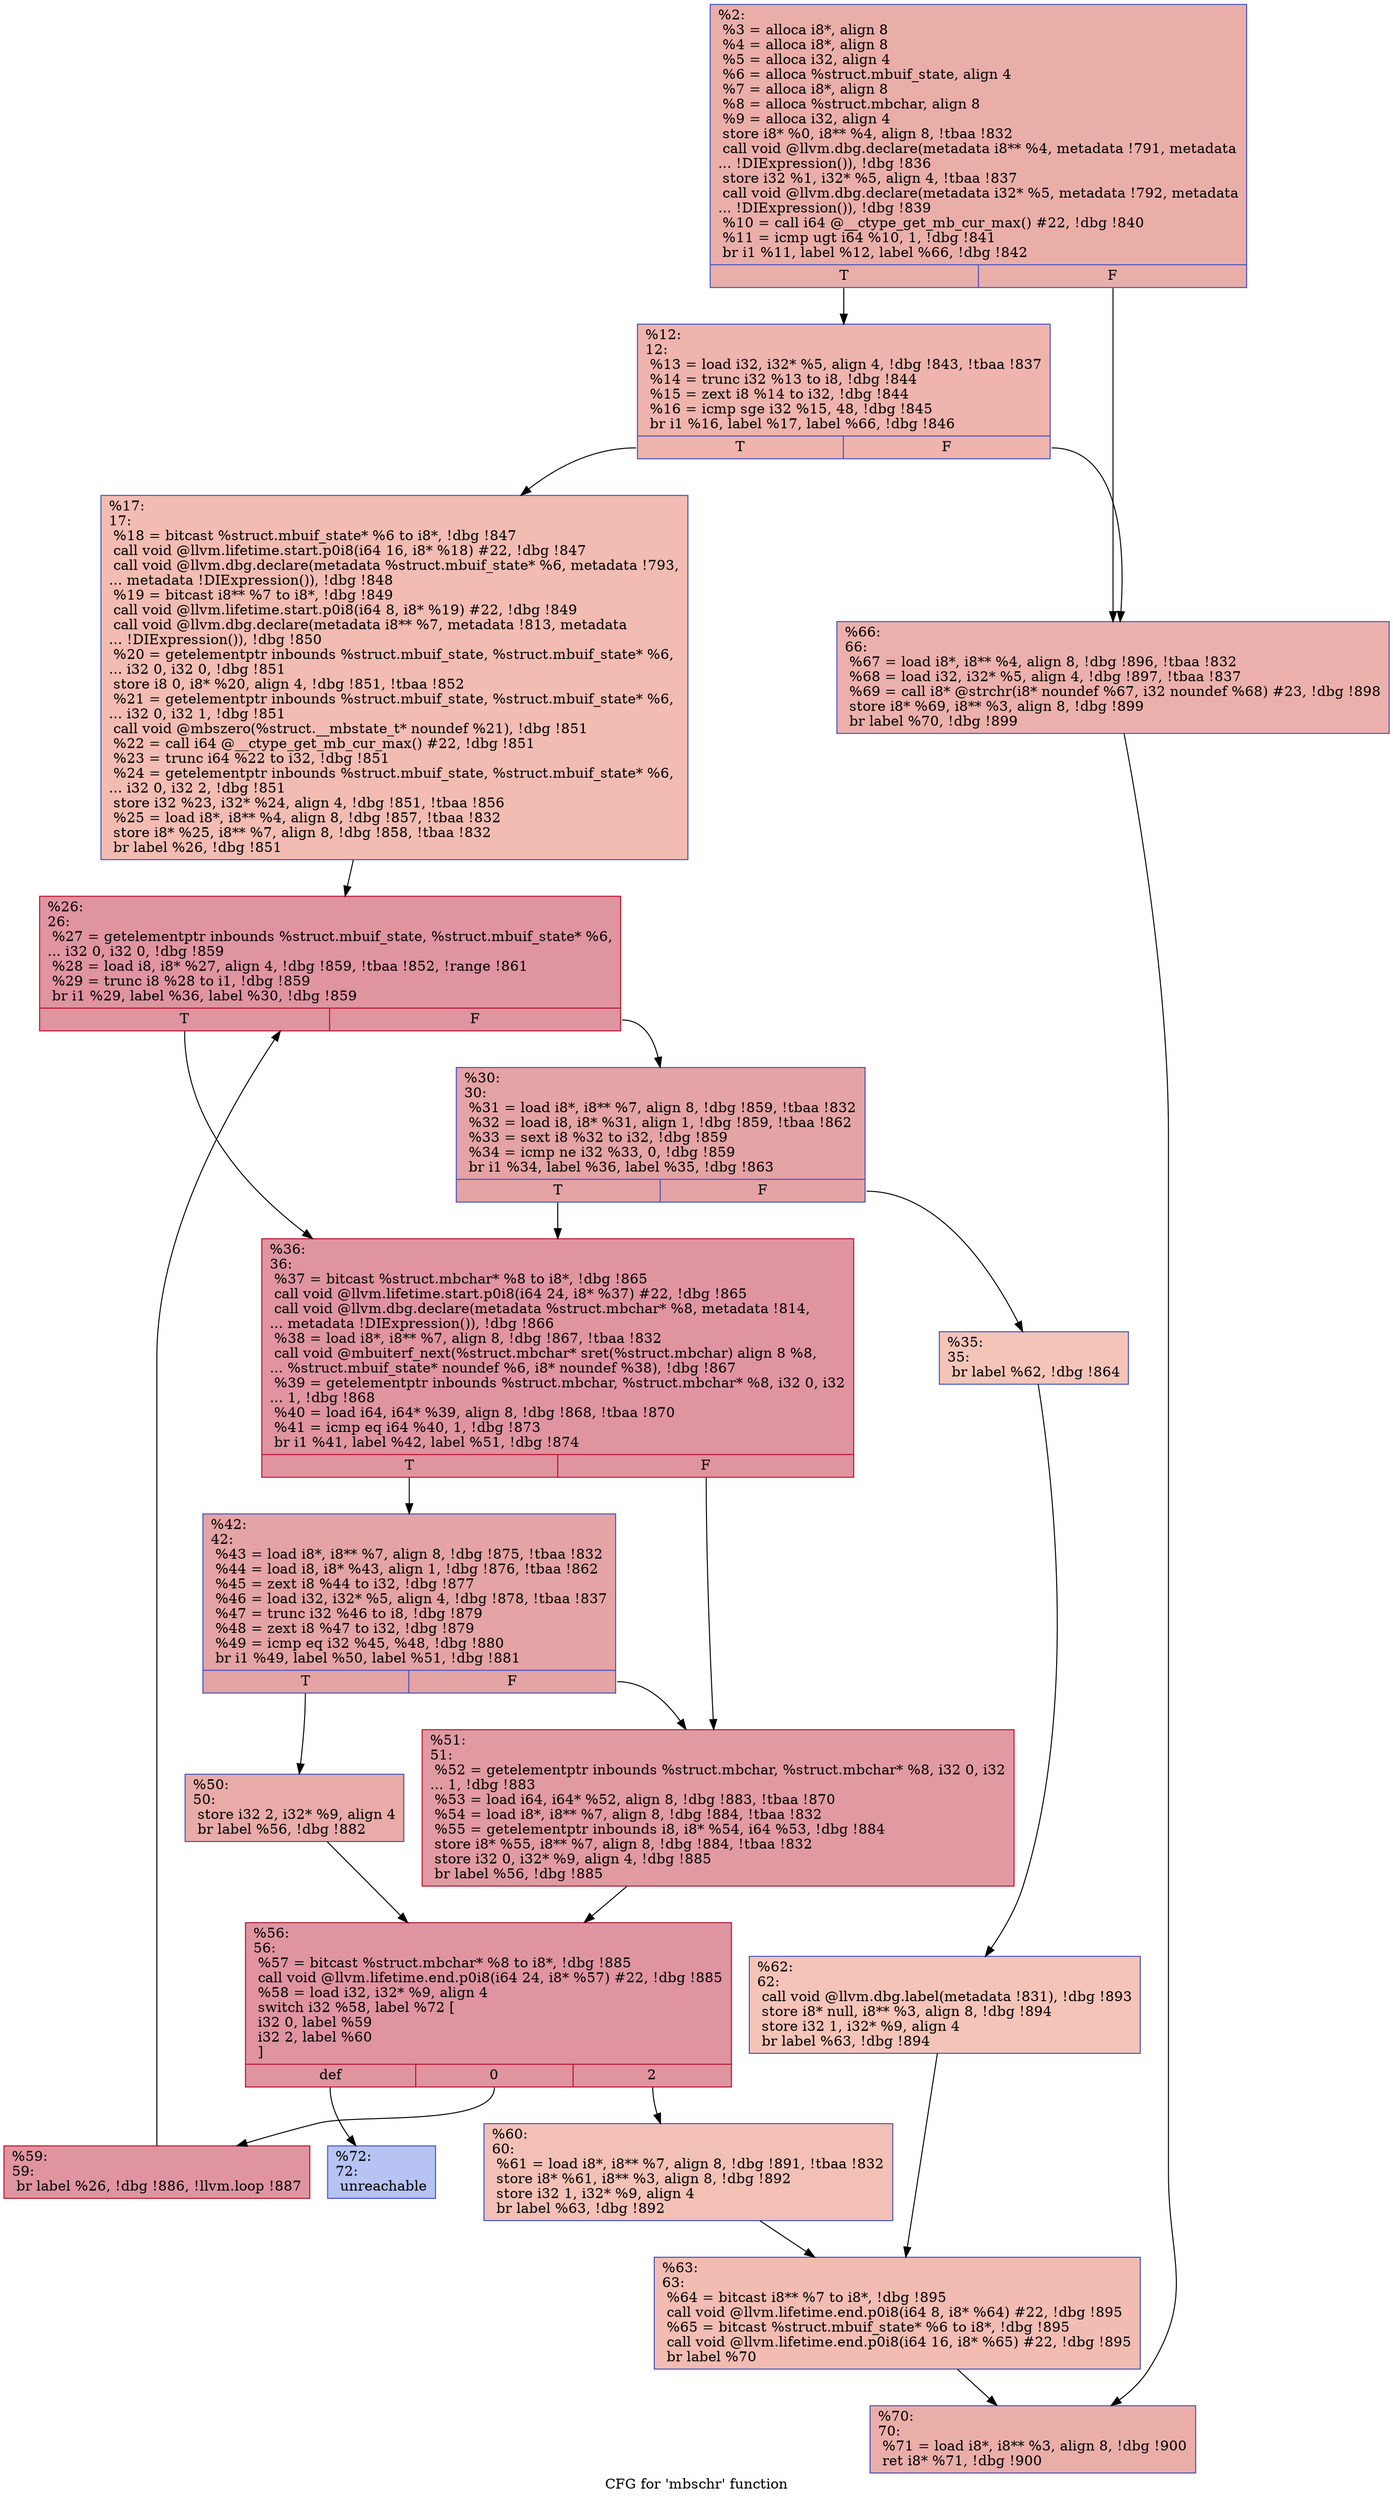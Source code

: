 digraph "CFG for 'mbschr' function" {
	label="CFG for 'mbschr' function";

	Node0x29079c0 [shape=record,color="#3d50c3ff", style=filled, fillcolor="#d0473d70",label="{%2:\l  %3 = alloca i8*, align 8\l  %4 = alloca i8*, align 8\l  %5 = alloca i32, align 4\l  %6 = alloca %struct.mbuif_state, align 4\l  %7 = alloca i8*, align 8\l  %8 = alloca %struct.mbchar, align 8\l  %9 = alloca i32, align 4\l  store i8* %0, i8** %4, align 8, !tbaa !832\l  call void @llvm.dbg.declare(metadata i8** %4, metadata !791, metadata\l... !DIExpression()), !dbg !836\l  store i32 %1, i32* %5, align 4, !tbaa !837\l  call void @llvm.dbg.declare(metadata i32* %5, metadata !792, metadata\l... !DIExpression()), !dbg !839\l  %10 = call i64 @__ctype_get_mb_cur_max() #22, !dbg !840\l  %11 = icmp ugt i64 %10, 1, !dbg !841\l  br i1 %11, label %12, label %66, !dbg !842\l|{<s0>T|<s1>F}}"];
	Node0x29079c0:s0 -> Node0x290b040;
	Node0x29079c0:s1 -> Node0x290b4a0;
	Node0x290b040 [shape=record,color="#3d50c3ff", style=filled, fillcolor="#d8564670",label="{%12:\l12:                                               \l  %13 = load i32, i32* %5, align 4, !dbg !843, !tbaa !837\l  %14 = trunc i32 %13 to i8, !dbg !844\l  %15 = zext i8 %14 to i32, !dbg !844\l  %16 = icmp sge i32 %15, 48, !dbg !845\l  br i1 %16, label %17, label %66, !dbg !846\l|{<s0>T|<s1>F}}"];
	Node0x290b040:s0 -> Node0x290b090;
	Node0x290b040:s1 -> Node0x290b4a0;
	Node0x290b090 [shape=record,color="#3d50c3ff", style=filled, fillcolor="#e1675170",label="{%17:\l17:                                               \l  %18 = bitcast %struct.mbuif_state* %6 to i8*, !dbg !847\l  call void @llvm.lifetime.start.p0i8(i64 16, i8* %18) #22, !dbg !847\l  call void @llvm.dbg.declare(metadata %struct.mbuif_state* %6, metadata !793,\l... metadata !DIExpression()), !dbg !848\l  %19 = bitcast i8** %7 to i8*, !dbg !849\l  call void @llvm.lifetime.start.p0i8(i64 8, i8* %19) #22, !dbg !849\l  call void @llvm.dbg.declare(metadata i8** %7, metadata !813, metadata\l... !DIExpression()), !dbg !850\l  %20 = getelementptr inbounds %struct.mbuif_state, %struct.mbuif_state* %6,\l... i32 0, i32 0, !dbg !851\l  store i8 0, i8* %20, align 4, !dbg !851, !tbaa !852\l  %21 = getelementptr inbounds %struct.mbuif_state, %struct.mbuif_state* %6,\l... i32 0, i32 1, !dbg !851\l  call void @mbszero(%struct.__mbstate_t* noundef %21), !dbg !851\l  %22 = call i64 @__ctype_get_mb_cur_max() #22, !dbg !851\l  %23 = trunc i64 %22 to i32, !dbg !851\l  %24 = getelementptr inbounds %struct.mbuif_state, %struct.mbuif_state* %6,\l... i32 0, i32 2, !dbg !851\l  store i32 %23, i32* %24, align 4, !dbg !851, !tbaa !856\l  %25 = load i8*, i8** %4, align 8, !dbg !857, !tbaa !832\l  store i8* %25, i8** %7, align 8, !dbg !858, !tbaa !832\l  br label %26, !dbg !851\l}"];
	Node0x290b090 -> Node0x290b0e0;
	Node0x290b0e0 [shape=record,color="#b70d28ff", style=filled, fillcolor="#b70d2870",label="{%26:\l26:                                               \l  %27 = getelementptr inbounds %struct.mbuif_state, %struct.mbuif_state* %6,\l... i32 0, i32 0, !dbg !859\l  %28 = load i8, i8* %27, align 4, !dbg !859, !tbaa !852, !range !861\l  %29 = trunc i8 %28 to i1, !dbg !859\l  br i1 %29, label %36, label %30, !dbg !859\l|{<s0>T|<s1>F}}"];
	Node0x290b0e0:s0 -> Node0x290b1d0;
	Node0x290b0e0:s1 -> Node0x290b130;
	Node0x290b130 [shape=record,color="#3d50c3ff", style=filled, fillcolor="#c32e3170",label="{%30:\l30:                                               \l  %31 = load i8*, i8** %7, align 8, !dbg !859, !tbaa !832\l  %32 = load i8, i8* %31, align 1, !dbg !859, !tbaa !862\l  %33 = sext i8 %32 to i32, !dbg !859\l  %34 = icmp ne i32 %33, 0, !dbg !859\l  br i1 %34, label %36, label %35, !dbg !863\l|{<s0>T|<s1>F}}"];
	Node0x290b130:s0 -> Node0x290b1d0;
	Node0x290b130:s1 -> Node0x290b180;
	Node0x290b180 [shape=record,color="#3d50c3ff", style=filled, fillcolor="#e97a5f70",label="{%35:\l35:                                               \l  br label %62, !dbg !864\l}"];
	Node0x290b180 -> Node0x290b400;
	Node0x290b1d0 [shape=record,color="#b70d28ff", style=filled, fillcolor="#b70d2870",label="{%36:\l36:                                               \l  %37 = bitcast %struct.mbchar* %8 to i8*, !dbg !865\l  call void @llvm.lifetime.start.p0i8(i64 24, i8* %37) #22, !dbg !865\l  call void @llvm.dbg.declare(metadata %struct.mbchar* %8, metadata !814,\l... metadata !DIExpression()), !dbg !866\l  %38 = load i8*, i8** %7, align 8, !dbg !867, !tbaa !832\l  call void @mbuiterf_next(%struct.mbchar* sret(%struct.mbchar) align 8 %8,\l... %struct.mbuif_state* noundef %6, i8* noundef %38), !dbg !867\l  %39 = getelementptr inbounds %struct.mbchar, %struct.mbchar* %8, i32 0, i32\l... 1, !dbg !868\l  %40 = load i64, i64* %39, align 8, !dbg !868, !tbaa !870\l  %41 = icmp eq i64 %40, 1, !dbg !873\l  br i1 %41, label %42, label %51, !dbg !874\l|{<s0>T|<s1>F}}"];
	Node0x290b1d0:s0 -> Node0x290b220;
	Node0x290b1d0:s1 -> Node0x290b2c0;
	Node0x290b220 [shape=record,color="#3d50c3ff", style=filled, fillcolor="#c32e3170",label="{%42:\l42:                                               \l  %43 = load i8*, i8** %7, align 8, !dbg !875, !tbaa !832\l  %44 = load i8, i8* %43, align 1, !dbg !876, !tbaa !862\l  %45 = zext i8 %44 to i32, !dbg !877\l  %46 = load i32, i32* %5, align 4, !dbg !878, !tbaa !837\l  %47 = trunc i32 %46 to i8, !dbg !879\l  %48 = zext i8 %47 to i32, !dbg !879\l  %49 = icmp eq i32 %45, %48, !dbg !880\l  br i1 %49, label %50, label %51, !dbg !881\l|{<s0>T|<s1>F}}"];
	Node0x290b220:s0 -> Node0x290b270;
	Node0x290b220:s1 -> Node0x290b2c0;
	Node0x290b270 [shape=record,color="#3d50c3ff", style=filled, fillcolor="#cc403a70",label="{%50:\l50:                                               \l  store i32 2, i32* %9, align 4\l  br label %56, !dbg !882\l}"];
	Node0x290b270 -> Node0x290b310;
	Node0x290b2c0 [shape=record,color="#b70d28ff", style=filled, fillcolor="#bb1b2c70",label="{%51:\l51:                                               \l  %52 = getelementptr inbounds %struct.mbchar, %struct.mbchar* %8, i32 0, i32\l... 1, !dbg !883\l  %53 = load i64, i64* %52, align 8, !dbg !883, !tbaa !870\l  %54 = load i8*, i8** %7, align 8, !dbg !884, !tbaa !832\l  %55 = getelementptr inbounds i8, i8* %54, i64 %53, !dbg !884\l  store i8* %55, i8** %7, align 8, !dbg !884, !tbaa !832\l  store i32 0, i32* %9, align 4, !dbg !885\l  br label %56, !dbg !885\l}"];
	Node0x290b2c0 -> Node0x290b310;
	Node0x290b310 [shape=record,color="#b70d28ff", style=filled, fillcolor="#b70d2870",label="{%56:\l56:                                               \l  %57 = bitcast %struct.mbchar* %8 to i8*, !dbg !885\l  call void @llvm.lifetime.end.p0i8(i64 24, i8* %57) #22, !dbg !885\l  %58 = load i32, i32* %9, align 4\l  switch i32 %58, label %72 [\l    i32 0, label %59\l    i32 2, label %60\l  ]\l|{<s0>def|<s1>0|<s2>2}}"];
	Node0x290b310:s0 -> Node0x290b540;
	Node0x290b310:s1 -> Node0x290b360;
	Node0x290b310:s2 -> Node0x290b3b0;
	Node0x290b360 [shape=record,color="#b70d28ff", style=filled, fillcolor="#b70d2870",label="{%59:\l59:                                               \l  br label %26, !dbg !886, !llvm.loop !887\l}"];
	Node0x290b360 -> Node0x290b0e0;
	Node0x290b3b0 [shape=record,color="#3d50c3ff", style=filled, fillcolor="#e5705870",label="{%60:\l60:                                               \l  %61 = load i8*, i8** %7, align 8, !dbg !891, !tbaa !832\l  store i8* %61, i8** %3, align 8, !dbg !892\l  store i32 1, i32* %9, align 4\l  br label %63, !dbg !892\l}"];
	Node0x290b3b0 -> Node0x290b450;
	Node0x290b400 [shape=record,color="#3d50c3ff", style=filled, fillcolor="#e97a5f70",label="{%62:\l62:                                               \l  call void @llvm.dbg.label(metadata !831), !dbg !893\l  store i8* null, i8** %3, align 8, !dbg !894\l  store i32 1, i32* %9, align 4\l  br label %63, !dbg !894\l}"];
	Node0x290b400 -> Node0x290b450;
	Node0x290b450 [shape=record,color="#3d50c3ff", style=filled, fillcolor="#e1675170",label="{%63:\l63:                                               \l  %64 = bitcast i8** %7 to i8*, !dbg !895\l  call void @llvm.lifetime.end.p0i8(i64 8, i8* %64) #22, !dbg !895\l  %65 = bitcast %struct.mbuif_state* %6 to i8*, !dbg !895\l  call void @llvm.lifetime.end.p0i8(i64 16, i8* %65) #22, !dbg !895\l  br label %70\l}"];
	Node0x290b450 -> Node0x290b4f0;
	Node0x290b4a0 [shape=record,color="#3d50c3ff", style=filled, fillcolor="#d24b4070",label="{%66:\l66:                                               \l  %67 = load i8*, i8** %4, align 8, !dbg !896, !tbaa !832\l  %68 = load i32, i32* %5, align 4, !dbg !897, !tbaa !837\l  %69 = call i8* @strchr(i8* noundef %67, i32 noundef %68) #23, !dbg !898\l  store i8* %69, i8** %3, align 8, !dbg !899\l  br label %70, !dbg !899\l}"];
	Node0x290b4a0 -> Node0x290b4f0;
	Node0x290b4f0 [shape=record,color="#3d50c3ff", style=filled, fillcolor="#d0473d70",label="{%70:\l70:                                               \l  %71 = load i8*, i8** %3, align 8, !dbg !900\l  ret i8* %71, !dbg !900\l}"];
	Node0x290b540 [shape=record,color="#3d50c3ff", style=filled, fillcolor="#5977e370",label="{%72:\l72:                                               \l  unreachable\l}"];
}

